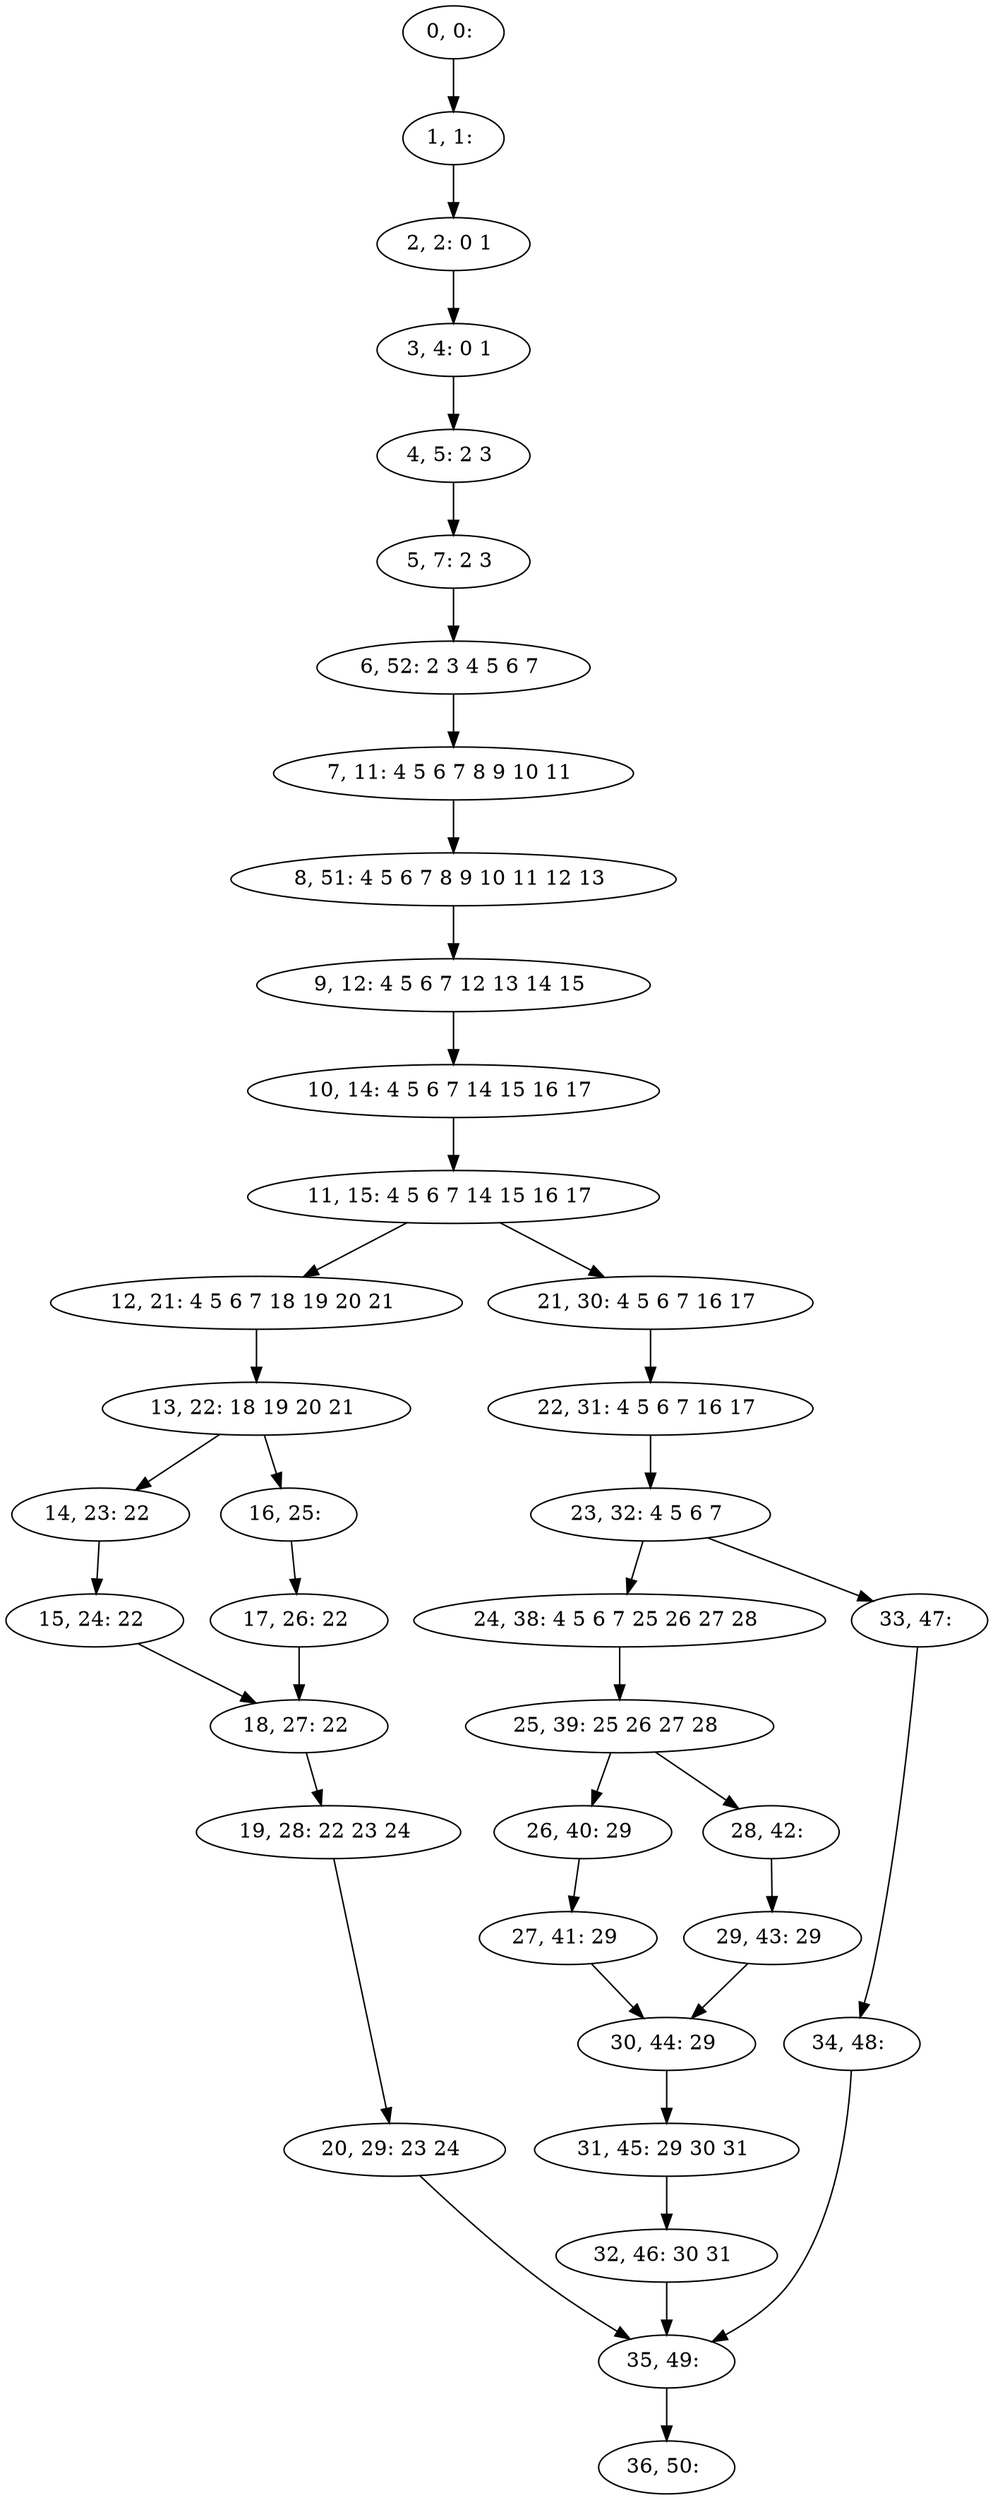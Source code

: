digraph G {
0[label="0, 0: "];
1[label="1, 1: "];
2[label="2, 2: 0 1 "];
3[label="3, 4: 0 1 "];
4[label="4, 5: 2 3 "];
5[label="5, 7: 2 3 "];
6[label="6, 52: 2 3 4 5 6 7 "];
7[label="7, 11: 4 5 6 7 8 9 10 11 "];
8[label="8, 51: 4 5 6 7 8 9 10 11 12 13 "];
9[label="9, 12: 4 5 6 7 12 13 14 15 "];
10[label="10, 14: 4 5 6 7 14 15 16 17 "];
11[label="11, 15: 4 5 6 7 14 15 16 17 "];
12[label="12, 21: 4 5 6 7 18 19 20 21 "];
13[label="13, 22: 18 19 20 21 "];
14[label="14, 23: 22 "];
15[label="15, 24: 22 "];
16[label="16, 25: "];
17[label="17, 26: 22 "];
18[label="18, 27: 22 "];
19[label="19, 28: 22 23 24 "];
20[label="20, 29: 23 24 "];
21[label="21, 30: 4 5 6 7 16 17 "];
22[label="22, 31: 4 5 6 7 16 17 "];
23[label="23, 32: 4 5 6 7 "];
24[label="24, 38: 4 5 6 7 25 26 27 28 "];
25[label="25, 39: 25 26 27 28 "];
26[label="26, 40: 29 "];
27[label="27, 41: 29 "];
28[label="28, 42: "];
29[label="29, 43: 29 "];
30[label="30, 44: 29 "];
31[label="31, 45: 29 30 31 "];
32[label="32, 46: 30 31 "];
33[label="33, 47: "];
34[label="34, 48: "];
35[label="35, 49: "];
36[label="36, 50: "];
0->1 ;
1->2 ;
2->3 ;
3->4 ;
4->5 ;
5->6 ;
6->7 ;
7->8 ;
8->9 ;
9->10 ;
10->11 ;
11->12 ;
11->21 ;
12->13 ;
13->14 ;
13->16 ;
14->15 ;
15->18 ;
16->17 ;
17->18 ;
18->19 ;
19->20 ;
20->35 ;
21->22 ;
22->23 ;
23->24 ;
23->33 ;
24->25 ;
25->26 ;
25->28 ;
26->27 ;
27->30 ;
28->29 ;
29->30 ;
30->31 ;
31->32 ;
32->35 ;
33->34 ;
34->35 ;
35->36 ;
}
